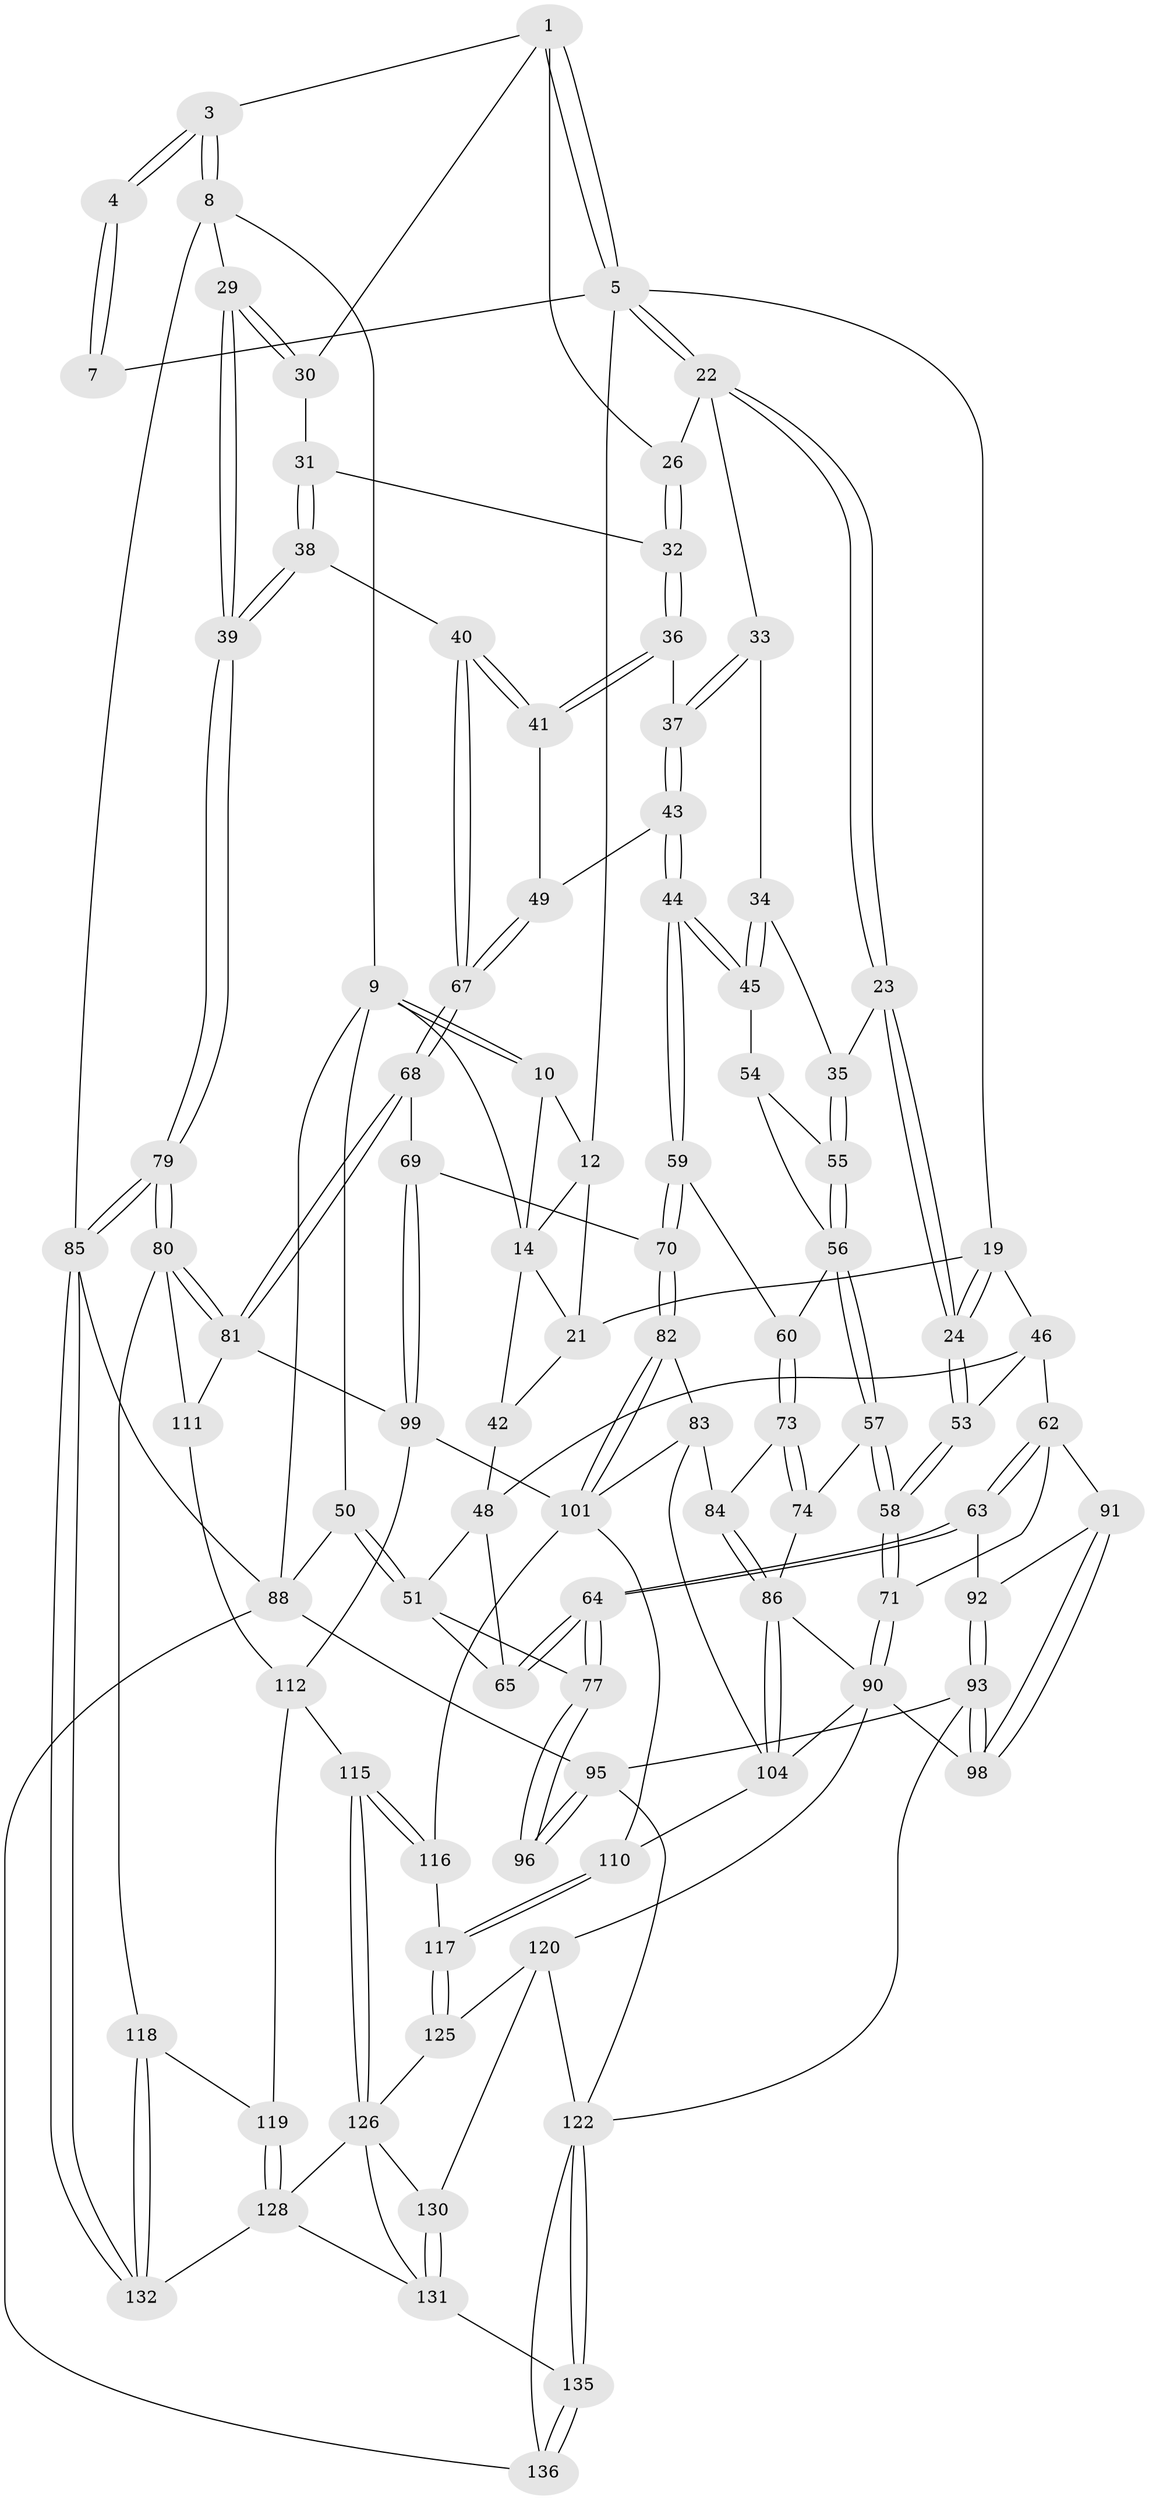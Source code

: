 // original degree distribution, {3: 0.014705882352941176, 4: 0.20588235294117646, 5: 0.5882352941176471, 6: 0.19117647058823528}
// Generated by graph-tools (version 1.1) at 2025/21/03/04/25 18:21:13]
// undirected, 95 vertices, 228 edges
graph export_dot {
graph [start="1"]
  node [color=gray90,style=filled];
  1 [pos="+0.6811852256440941+0",super="+2"];
  3 [pos="+1+0"];
  4 [pos="+0.6209809109212238+0"];
  5 [pos="+0.6099725157123783+0.14512840439971902",super="+6"];
  7 [pos="+0.48424080145547976+0"];
  8 [pos="+1+0"];
  9 [pos="+0+0",super="+17"];
  10 [pos="+0.1439065991086794+0",super="+13"];
  12 [pos="+0.2689231687599449+0.07462438991726479",super="+18"];
  14 [pos="+0.12844570771734315+0.038250683825708634",super="+15"];
  19 [pos="+0.44247318855319373+0.08801747307306988",super="+20"];
  21 [pos="+0.2263034467254348+0.2299729658321174",super="+28"];
  22 [pos="+0.625141117046312+0.16344004541104937",super="+27"];
  23 [pos="+0.4948101701818178+0.30604295607128684"];
  24 [pos="+0.4822394569288386+0.3056022618118559"];
  26 [pos="+0.7535082081570451+0.1590793501731479"];
  29 [pos="+1+0.08878586354326681"];
  30 [pos="+0.8714927355128357+0.18791706202378494"];
  31 [pos="+0.8746175321665022+0.29019634788334847"];
  32 [pos="+0.81394126709758+0.29485137934800226"];
  33 [pos="+0.6847434480849188+0.28297458847371254"];
  34 [pos="+0.6773602349410959+0.2926181063245217"];
  35 [pos="+0.5085281205900183+0.31583079500190014"];
  36 [pos="+0.8002709726464082+0.31659894496131297"];
  37 [pos="+0.7432412164087502+0.32621071082598074"];
  38 [pos="+1+0.39272728604116525"];
  39 [pos="+1+0.34762160113743373"];
  40 [pos="+0.9890302673368522+0.40168378072059757"];
  41 [pos="+0.8179864397443251+0.36244136240034464"];
  42 [pos="+0.11000713102294424+0.2941351939626667"];
  43 [pos="+0.7468181188870692+0.42384809287141234"];
  44 [pos="+0.7089821797381541+0.4539079489687762"];
  45 [pos="+0.6521366423197612+0.3652985582479425"];
  46 [pos="+0.33222912623690937+0.35065990221616083",super="+47"];
  48 [pos="+0.10815205219996879+0.29745131691003407",super="+52"];
  49 [pos="+0.7694913250497047+0.4197281128632791"];
  50 [pos="+0+0.355767558100505",super="+76"];
  51 [pos="+0+0.3733329534806291",super="+66"];
  53 [pos="+0.36935578909363653+0.3548538293968707"];
  54 [pos="+0.6138610725026509+0.3713762544554986"];
  55 [pos="+0.5528612795584292+0.36685453490444764"];
  56 [pos="+0.5544829475905325+0.47147939968367525",super="+61"];
  57 [pos="+0.5012135785376339+0.5276178171897656"];
  58 [pos="+0.4921610381680975+0.5291341491816166"];
  59 [pos="+0.703080946522684+0.47181809356699705"];
  60 [pos="+0.6873960407546819+0.47591519480270744"];
  62 [pos="+0.24444979140412076+0.4802315896659074",super="+72"];
  63 [pos="+0.2315933836173832+0.4968207747294813"];
  64 [pos="+0.2196165575089739+0.5035032996579067"];
  65 [pos="+0.14178283856373464+0.464188916283409"];
  67 [pos="+0.9078944259848448+0.47347727735881595"];
  68 [pos="+0.8677563233325256+0.5522722756710959"];
  69 [pos="+0.823623028731958+0.5780532979841181"];
  70 [pos="+0.7669054353709445+0.5756215277993283"];
  71 [pos="+0.4855895303681113+0.5372219515491898"];
  73 [pos="+0.6193378358973798+0.5598618459975138"];
  74 [pos="+0.5227484129119521+0.5412594742027852"];
  77 [pos="+0.20695694991523395+0.5367091945248792",super="+78"];
  79 [pos="+1+0.7004990851325641"];
  80 [pos="+1+0.701278698390145",super="+113"];
  81 [pos="+0.9975508007498444+0.6522021402494997",super="+102"];
  82 [pos="+0.7405300062316625+0.6040624291454122"];
  83 [pos="+0.7291428569929628+0.6068989753764582",super="+103"];
  84 [pos="+0.6299289003307627+0.5790159160275304"];
  85 [pos="+1+1"];
  86 [pos="+0.6010460690321451+0.6631449001576787",super="+87"];
  88 [pos="+0+0.8760371225576223",super="+89"];
  90 [pos="+0.4929796580403863+0.6877051752267186",super="+97"];
  91 [pos="+0.405350064206856+0.5855772298212573"];
  92 [pos="+0.307422034255512+0.5542986371579809"];
  93 [pos="+0.3624557025978223+0.7317130323830351",super="+94"];
  95 [pos="+0.1977286259505488+0.7197103757318484",super="+107"];
  96 [pos="+0.1961467821545105+0.7064215357922836"];
  98 [pos="+0.36574789262456986+0.7293294954244987"];
  99 [pos="+0.8506311584133935+0.6786095589219149",super="+100"];
  101 [pos="+0.7417915162049575+0.7194843226473248",super="+105"];
  104 [pos="+0.6135484677839954+0.6733266785746115",super="+108"];
  110 [pos="+0.6189131189951089+0.7919470060857436"];
  111 [pos="+0.8834440178140192+0.7463110067389629"];
  112 [pos="+0.8213509482682424+0.7794147446496941",super="+114"];
  115 [pos="+0.7618566502530092+0.8378089418066684"];
  116 [pos="+0.7374752508353125+0.8233839794938304"];
  117 [pos="+0.7326087010076215+0.8243283925498269"];
  118 [pos="+0.89342485701589+0.8918044448512655"];
  119 [pos="+0.8202193768537732+0.8556771354486916"];
  120 [pos="+0.5699810028385605+0.8256732815682887",super="+121"];
  122 [pos="+0.42762046302004925+0.8841090969967129",super="+123"];
  125 [pos="+0.6682181664269587+0.8839223739190553"];
  126 [pos="+0.7291211327497865+0.920708976641347",super="+127+129"];
  128 [pos="+0.7649097641917757+0.9480650207814387",super="+133"];
  130 [pos="+0.5857496481788861+1"];
  131 [pos="+0.6022810866138367+1",super="+134"];
  132 [pos="+1+1"];
  135 [pos="+0.270472570726164+1"];
  136 [pos="+0.12175316600400983+1"];
  1 -- 5;
  1 -- 5;
  1 -- 26;
  1 -- 3;
  1 -- 30;
  3 -- 4;
  3 -- 4;
  3 -- 8;
  3 -- 8;
  4 -- 7;
  4 -- 7;
  5 -- 22;
  5 -- 22;
  5 -- 19;
  5 -- 12;
  5 -- 7;
  8 -- 9;
  8 -- 29;
  8 -- 85;
  9 -- 10;
  9 -- 10;
  9 -- 88;
  9 -- 50;
  9 -- 14;
  10 -- 12;
  10 -- 14;
  12 -- 21;
  12 -- 14;
  14 -- 42;
  14 -- 21;
  19 -- 24;
  19 -- 24;
  19 -- 21;
  19 -- 46;
  21 -- 42;
  22 -- 23;
  22 -- 23;
  22 -- 33;
  22 -- 26;
  23 -- 24;
  23 -- 24;
  23 -- 35;
  24 -- 53;
  24 -- 53;
  26 -- 32;
  26 -- 32;
  29 -- 30;
  29 -- 30;
  29 -- 39;
  29 -- 39;
  30 -- 31;
  31 -- 32;
  31 -- 38;
  31 -- 38;
  32 -- 36;
  32 -- 36;
  33 -- 34;
  33 -- 37;
  33 -- 37;
  34 -- 35;
  34 -- 45;
  34 -- 45;
  35 -- 55;
  35 -- 55;
  36 -- 37;
  36 -- 41;
  36 -- 41;
  37 -- 43;
  37 -- 43;
  38 -- 39;
  38 -- 39;
  38 -- 40;
  39 -- 79;
  39 -- 79;
  40 -- 41;
  40 -- 41;
  40 -- 67;
  40 -- 67;
  41 -- 49;
  42 -- 48;
  43 -- 44;
  43 -- 44;
  43 -- 49;
  44 -- 45;
  44 -- 45;
  44 -- 59;
  44 -- 59;
  45 -- 54;
  46 -- 53;
  46 -- 48;
  46 -- 62;
  48 -- 65;
  48 -- 51;
  49 -- 67;
  49 -- 67;
  50 -- 51 [weight=2];
  50 -- 51;
  50 -- 88;
  51 -- 65;
  51 -- 77;
  53 -- 58;
  53 -- 58;
  54 -- 55;
  54 -- 56;
  55 -- 56;
  55 -- 56;
  56 -- 57;
  56 -- 57;
  56 -- 60;
  57 -- 58;
  57 -- 58;
  57 -- 74;
  58 -- 71;
  58 -- 71;
  59 -- 60;
  59 -- 70;
  59 -- 70;
  60 -- 73;
  60 -- 73;
  62 -- 63;
  62 -- 63;
  62 -- 91;
  62 -- 71;
  63 -- 64;
  63 -- 64;
  63 -- 92;
  64 -- 65;
  64 -- 65;
  64 -- 77;
  64 -- 77;
  67 -- 68;
  67 -- 68;
  68 -- 69;
  68 -- 81;
  68 -- 81;
  69 -- 70;
  69 -- 99;
  69 -- 99;
  70 -- 82;
  70 -- 82;
  71 -- 90;
  71 -- 90;
  73 -- 74;
  73 -- 74;
  73 -- 84;
  74 -- 86;
  77 -- 96 [weight=2];
  77 -- 96;
  79 -- 80;
  79 -- 80;
  79 -- 85;
  79 -- 85;
  80 -- 81;
  80 -- 81;
  80 -- 118;
  80 -- 111;
  81 -- 99;
  81 -- 111;
  82 -- 83;
  82 -- 101;
  82 -- 101;
  83 -- 84;
  83 -- 104;
  83 -- 101;
  84 -- 86;
  84 -- 86;
  85 -- 132;
  85 -- 132;
  85 -- 88;
  86 -- 104;
  86 -- 104;
  86 -- 90;
  88 -- 136;
  88 -- 95;
  90 -- 104;
  90 -- 120;
  90 -- 98;
  91 -- 92;
  91 -- 98;
  91 -- 98;
  92 -- 93;
  92 -- 93;
  93 -- 98;
  93 -- 98;
  93 -- 95;
  93 -- 122;
  95 -- 96;
  95 -- 96;
  95 -- 122;
  99 -- 112;
  99 -- 101;
  101 -- 116;
  101 -- 110;
  104 -- 110;
  110 -- 117;
  110 -- 117;
  111 -- 112;
  112 -- 115;
  112 -- 119;
  115 -- 116;
  115 -- 116;
  115 -- 126;
  115 -- 126;
  116 -- 117;
  117 -- 125;
  117 -- 125;
  118 -- 119;
  118 -- 132;
  118 -- 132;
  119 -- 128;
  119 -- 128;
  120 -- 125;
  120 -- 122;
  120 -- 130;
  122 -- 135;
  122 -- 135;
  122 -- 136;
  125 -- 126;
  126 -- 130;
  126 -- 128;
  126 -- 131;
  128 -- 131;
  128 -- 132;
  130 -- 131;
  130 -- 131;
  131 -- 135;
  135 -- 136;
  135 -- 136;
}
